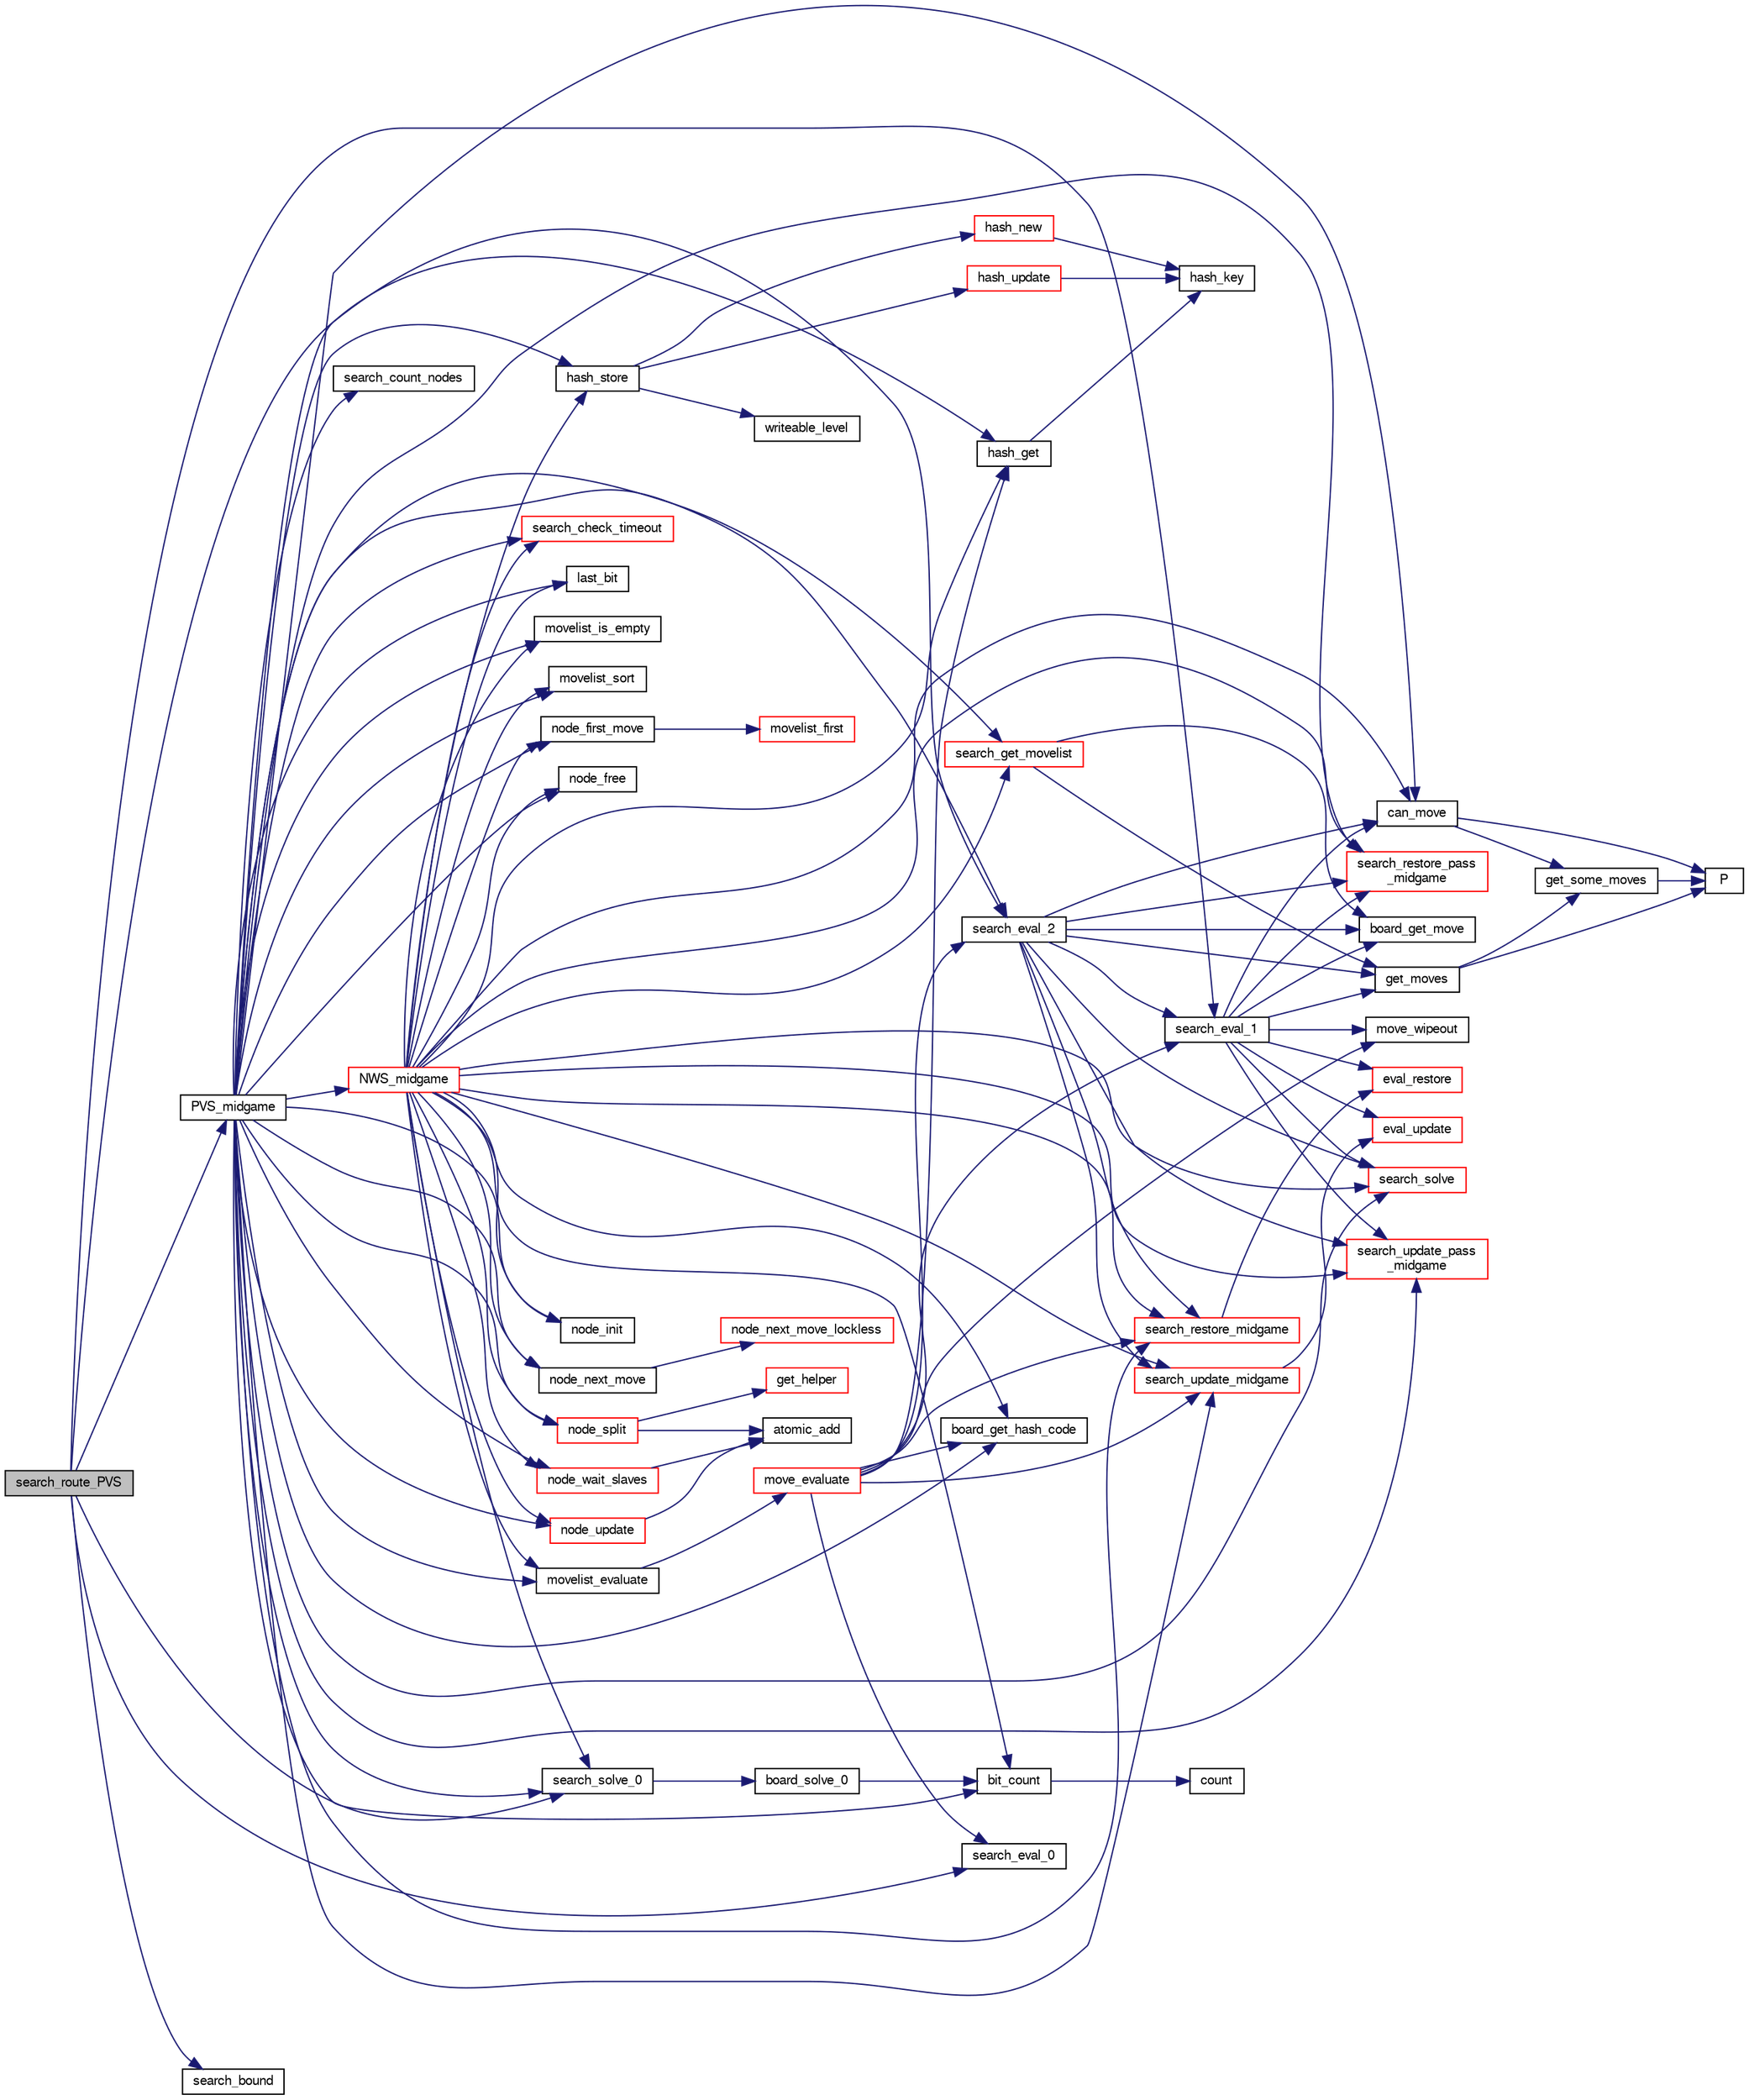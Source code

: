 digraph "search_route_PVS"
{
 // LATEX_PDF_SIZE
  bgcolor="transparent";
  edge [fontname="FreeSans",fontsize="10",labelfontname="FreeSans",labelfontsize="10"];
  node [fontname="FreeSans",fontsize="10",shape=record];
  rankdir="LR";
  Node1 [label="search_route_PVS",height=0.2,width=0.4,color="black", fillcolor="grey75", style="filled", fontcolor="black",tooltip="Reroute the PVS between midgame,endgame or terminal PVS."];
  Node1 -> Node2 [color="midnightblue",fontsize="10",style="solid",fontname="FreeSans"];
  Node2 [label="PVS_midgame",height=0.2,width=0.4,color="black",URL="$midgame_8c.html#a356424012da8237d13afb64450c0fb33",tooltip="Evaluate a position with a deep Principal Variation Search algorithm."];
  Node2 -> Node3 [color="midnightblue",fontsize="10",style="solid",fontname="FreeSans"];
  Node3 [label="bit_count",height=0.2,width=0.4,color="black",URL="$bit_8c.html#a830fec0a90989da1f1900ff609b92167",tooltip="Count the number of bits set to one in an unsigned long long."];
  Node3 -> Node4 [color="midnightblue",fontsize="10",style="solid",fontname="FreeSans"];
  Node4 [label="count",height=0.2,width=0.4,color="black",URL="$generate__flip_8c.html#a1a1d6a2cdbded5c35040f6555e948770",tooltip=" "];
  Node2 -> Node5 [color="midnightblue",fontsize="10",style="solid",fontname="FreeSans"];
  Node5 [label="board_get_hash_code",height=0.2,width=0.4,color="black",URL="$board_8c.html#a0e6cff6e714bcb714e2b9b2d7b9fbec6",tooltip="Compute a hash code."];
  Node2 -> Node6 [color="midnightblue",fontsize="10",style="solid",fontname="FreeSans"];
  Node6 [label="can_move",height=0.2,width=0.4,color="black",URL="$board_8c.html#ae1a532d6eaa0e55357d0f4b9cd659b88",tooltip="Check if a player can move."];
  Node6 -> Node7 [color="midnightblue",fontsize="10",style="solid",fontname="FreeSans"];
  Node7 [label="get_some_moves",height=0.2,width=0.4,color="black",URL="$board_8c.html#a5db071e3e4d26a0b7d6425bb6333dd7f",tooltip="Get a part of the moves."];
  Node7 -> Node8 [color="midnightblue",fontsize="10",style="solid",fontname="FreeSans"];
  Node8 [label="P",height=0.2,width=0.4,color="black",URL="$generate__flip_8c.html#a11481f01e169aee1117c83a352c22222",tooltip=" "];
  Node6 -> Node8 [color="midnightblue",fontsize="10",style="solid",fontname="FreeSans"];
  Node2 -> Node9 [color="midnightblue",fontsize="10",style="solid",fontname="FreeSans"];
  Node9 [label="hash_get",height=0.2,width=0.4,color="black",URL="$hash-lock-free_8c.html#a6f54ce833279fec9ac110dcce45565ad",tooltip="Find an hash table entry according to the evaluated board hash codes."];
  Node9 -> Node10 [color="midnightblue",fontsize="10",style="solid",fontname="FreeSans"];
  Node10 [label="hash_key",height=0.2,width=0.4,color="black",URL="$hash-lock-free_8c.html#aeafd0b4e6665b357afcff5dd30723c15",tooltip="Transform hash data into a 64 bits key."];
  Node2 -> Node11 [color="midnightblue",fontsize="10",style="solid",fontname="FreeSans"];
  Node11 [label="hash_store",height=0.2,width=0.4,color="black",URL="$hash-lock-free_8c.html#ae70e5c17e3d2cf7fb49e085be7092843",tooltip="Store an hashtable item."];
  Node11 -> Node12 [color="midnightblue",fontsize="10",style="solid",fontname="FreeSans"];
  Node12 [label="hash_new",height=0.2,width=0.4,color="red",URL="$hash-lock-free_8c.html#ad5221370b52335bbd99bc7032f212481",tooltip="Initialize a new hash table item."];
  Node12 -> Node10 [color="midnightblue",fontsize="10",style="solid",fontname="FreeSans"];
  Node11 -> Node14 [color="midnightblue",fontsize="10",style="solid",fontname="FreeSans"];
  Node14 [label="hash_update",height=0.2,width=0.4,color="red",URL="$hash-lock-free_8c.html#a8cd45c12c1c253e7c40e12dd2b3a310c",tooltip="update the hash entry"];
  Node14 -> Node10 [color="midnightblue",fontsize="10",style="solid",fontname="FreeSans"];
  Node11 -> Node17 [color="midnightblue",fontsize="10",style="solid",fontname="FreeSans"];
  Node17 [label="writeable_level",height=0.2,width=0.4,color="black",URL="$hash-lock-free_8c.html#aa41c220979591f6be05f9c30fae53261",tooltip="make a level from date, cost, depth & selectivity."];
  Node2 -> Node18 [color="midnightblue",fontsize="10",style="solid",fontname="FreeSans"];
  Node18 [label="last_bit",height=0.2,width=0.4,color="black",URL="$bit_8c.html#ad47d9158c952a78b9602c699ab6ece49",tooltip="Search the last bit set (same as log2())."];
  Node2 -> Node19 [color="midnightblue",fontsize="10",style="solid",fontname="FreeSans"];
  Node19 [label="movelist_evaluate",height=0.2,width=0.4,color="black",URL="$move_8c.html#a9b4b1c7be1b237198713f0355f60fe28",tooltip="Evaluate a list of move in order to sort it."];
  Node19 -> Node20 [color="midnightblue",fontsize="10",style="solid",fontname="FreeSans"];
  Node20 [label="move_evaluate",height=0.2,width=0.4,color="red",URL="$move_8c.html#a57eefc66553dd853ba6a21d3d6abb3e0",tooltip="Evaluate a list of move."];
  Node20 -> Node5 [color="midnightblue",fontsize="10",style="solid",fontname="FreeSans"];
  Node20 -> Node9 [color="midnightblue",fontsize="10",style="solid",fontname="FreeSans"];
  Node20 -> Node37 [color="midnightblue",fontsize="10",style="solid",fontname="FreeSans"];
  Node37 [label="move_wipeout",height=0.2,width=0.4,color="black",URL="$move_8c.html#a1efe5a48fcbf0f40a834aba45aa2bfd1",tooltip="Check if a move wins 64-0."];
  Node20 -> Node70 [color="midnightblue",fontsize="10",style="solid",fontname="FreeSans"];
  Node70 [label="search_eval_0",height=0.2,width=0.4,color="black",URL="$midgame_8c.html#a35172421197c3d988a7ea86009a777c9",tooltip="evaluate a midgame position with the evaluation function."];
  Node20 -> Node44 [color="midnightblue",fontsize="10",style="solid",fontname="FreeSans"];
  Node44 [label="search_eval_1",height=0.2,width=0.4,color="black",URL="$midgame_8c.html#ae085ffe39e7d27dc023bb239e057366f",tooltip="Evaluate a position at depth 1."];
  Node44 -> Node43 [color="midnightblue",fontsize="10",style="solid",fontname="FreeSans"];
  Node43 [label="board_get_move",height=0.2,width=0.4,color="black",URL="$board_8c.html#a3b5748c109770fe228ea15b562c0f113",tooltip="Compute a move."];
  Node44 -> Node6 [color="midnightblue",fontsize="10",style="solid",fontname="FreeSans"];
  Node44 -> Node45 [color="midnightblue",fontsize="10",style="solid",fontname="FreeSans"];
  Node45 [label="eval_restore",height=0.2,width=0.4,color="red",URL="$eval_8c.html#a47d0f0cdcb0c100320ff775abe5fc9cb",tooltip=" "];
  Node44 -> Node49 [color="midnightblue",fontsize="10",style="solid",fontname="FreeSans"];
  Node49 [label="eval_update",height=0.2,width=0.4,color="red",URL="$eval_8c.html#a6853f4557f9dca046a2e75cddf99d9d6",tooltip=" "];
  Node44 -> Node26 [color="midnightblue",fontsize="10",style="solid",fontname="FreeSans"];
  Node26 [label="get_moves",height=0.2,width=0.4,color="black",URL="$board_8c.html#a7610dc936a6aea22b3c5e162f722a7a1",tooltip="Get legal moves."];
  Node26 -> Node7 [color="midnightblue",fontsize="10",style="solid",fontname="FreeSans"];
  Node26 -> Node8 [color="midnightblue",fontsize="10",style="solid",fontname="FreeSans"];
  Node44 -> Node37 [color="midnightblue",fontsize="10",style="solid",fontname="FreeSans"];
  Node44 -> Node52 [color="midnightblue",fontsize="10",style="solid",fontname="FreeSans"];
  Node52 [label="search_restore_pass\l_midgame",height=0.2,width=0.4,color="red",URL="$search_8c.html#a5e9707f0c579c46996fba87fedecb58c",tooltip="Update the search state after a passing move."];
  Node44 -> Node55 [color="midnightblue",fontsize="10",style="solid",fontname="FreeSans"];
  Node55 [label="search_solve",height=0.2,width=0.4,color="red",URL="$endgame_8c.html#a94a89fc327a63ea97d5e30c7c981a2aa",tooltip="Get the final score."];
  Node44 -> Node57 [color="midnightblue",fontsize="10",style="solid",fontname="FreeSans"];
  Node57 [label="search_update_pass\l_midgame",height=0.2,width=0.4,color="red",URL="$search_8c.html#af34e8681551a63ca25390b3c87bbf9f7",tooltip="Update the search state after a passing move."];
  Node20 -> Node42 [color="midnightblue",fontsize="10",style="solid",fontname="FreeSans"];
  Node42 [label="search_eval_2",height=0.2,width=0.4,color="black",URL="$midgame_8c.html#a0092a1393b937f326dfa91ff24c7f72a",tooltip="Evaluate a position at depth 2."];
  Node42 -> Node43 [color="midnightblue",fontsize="10",style="solid",fontname="FreeSans"];
  Node42 -> Node6 [color="midnightblue",fontsize="10",style="solid",fontname="FreeSans"];
  Node42 -> Node26 [color="midnightblue",fontsize="10",style="solid",fontname="FreeSans"];
  Node42 -> Node44 [color="midnightblue",fontsize="10",style="solid",fontname="FreeSans"];
  Node42 -> Node59 [color="midnightblue",fontsize="10",style="solid",fontname="FreeSans"];
  Node59 [label="search_restore_midgame",height=0.2,width=0.4,color="red",URL="$search_8c.html#a8ee87f18a6108894aecb6f0cda99fcf8",tooltip="Restore the search state as before a move."];
  Node59 -> Node45 [color="midnightblue",fontsize="10",style="solid",fontname="FreeSans"];
  Node42 -> Node52 [color="midnightblue",fontsize="10",style="solid",fontname="FreeSans"];
  Node42 -> Node55 [color="midnightblue",fontsize="10",style="solid",fontname="FreeSans"];
  Node42 -> Node62 [color="midnightblue",fontsize="10",style="solid",fontname="FreeSans"];
  Node62 [label="search_update_midgame",height=0.2,width=0.4,color="red",URL="$search_8c.html#a985ef3449348437e273c1d5c74ae74f6",tooltip="Update the search state after a move."];
  Node62 -> Node49 [color="midnightblue",fontsize="10",style="solid",fontname="FreeSans"];
  Node42 -> Node57 [color="midnightblue",fontsize="10",style="solid",fontname="FreeSans"];
  Node20 -> Node59 [color="midnightblue",fontsize="10",style="solid",fontname="FreeSans"];
  Node20 -> Node62 [color="midnightblue",fontsize="10",style="solid",fontname="FreeSans"];
  Node2 -> Node39 [color="midnightblue",fontsize="10",style="solid",fontname="FreeSans"];
  Node39 [label="movelist_is_empty",height=0.2,width=0.4,color="black",URL="$move_8c.html#a13dc373d7c20c99db5dfbc1b70e20d15",tooltip="Check if the list is empty."];
  Node2 -> Node40 [color="midnightblue",fontsize="10",style="solid",fontname="FreeSans"];
  Node40 [label="movelist_sort",height=0.2,width=0.4,color="black",URL="$move_8c.html#a38bfc9e186591a76e2b3c673075effd3",tooltip="Sort all moves."];
  Node2 -> Node71 [color="midnightblue",fontsize="10",style="solid",fontname="FreeSans"];
  Node71 [label="node_first_move",height=0.2,width=0.4,color="black",URL="$ybwc_8c.html#add2247a628b88fd27119dfbe49a41111",tooltip="Get the first move of the move list."];
  Node71 -> Node72 [color="midnightblue",fontsize="10",style="solid",fontname="FreeSans"];
  Node72 [label="movelist_first",height=0.2,width=0.4,color="red",URL="$move_8c.html#a344c538364b7077c15a57c8ec0c4a947",tooltip="Return the first move of the list."];
  Node2 -> Node74 [color="midnightblue",fontsize="10",style="solid",fontname="FreeSans"];
  Node74 [label="node_free",height=0.2,width=0.4,color="black",URL="$ybwc_8c.html#a9158549a90b34b758a3371f60e93a65b",tooltip="Free Resources allocated by a node."];
  Node2 -> Node75 [color="midnightblue",fontsize="10",style="solid",fontname="FreeSans"];
  Node75 [label="node_init",height=0.2,width=0.4,color="black",URL="$ybwc_8c.html#ad4a0c85671094fb20a59df4aed9202b5",tooltip="Initialize a node."];
  Node2 -> Node76 [color="midnightblue",fontsize="10",style="solid",fontname="FreeSans"];
  Node76 [label="node_next_move",height=0.2,width=0.4,color="black",URL="$ybwc_8c.html#a744689fe7920707e9cf5a4149be74b46",tooltip="Get the next move of the move list."];
  Node76 -> Node77 [color="midnightblue",fontsize="10",style="solid",fontname="FreeSans"];
  Node77 [label="node_next_move_lockless",height=0.2,width=0.4,color="red",URL="$ybwc_8c.html#afa0e58a0825e315ec77c2504f4f3f1fe",tooltip="Get the next move of the move list."];
  Node2 -> Node78 [color="midnightblue",fontsize="10",style="solid",fontname="FreeSans"];
  Node78 [label="node_split",height=0.2,width=0.4,color="red",URL="$ybwc_8c.html#a7dba05be5b187eb162b9311c91e22b38",tooltip="Node split."];
  Node78 -> Node79 [color="midnightblue",fontsize="10",style="solid",fontname="FreeSans"];
  Node79 [label="atomic_add",height=0.2,width=0.4,color="black",URL="$util_8h.html#a810a91328534783b77f0e95327f37270",tooltip=" "];
  Node78 -> Node80 [color="midnightblue",fontsize="10",style="solid",fontname="FreeSans"];
  Node80 [label="get_helper",height=0.2,width=0.4,color="red",URL="$ybwc_8c.html#af882b1bf581c1a2afc29dd8624478421",tooltip="Seek for & use an helper node."];
  Node2 -> Node89 [color="midnightblue",fontsize="10",style="solid",fontname="FreeSans"];
  Node89 [label="node_update",height=0.2,width=0.4,color="red",URL="$ybwc_8c.html#aaa3720f7191596fadf637ee6fddc8666",tooltip="Update a node."];
  Node89 -> Node79 [color="midnightblue",fontsize="10",style="solid",fontname="FreeSans"];
  Node2 -> Node105 [color="midnightblue",fontsize="10",style="solid",fontname="FreeSans"];
  Node105 [label="node_wait_slaves",height=0.2,width=0.4,color="red",URL="$ybwc_8c.html#a6cab65bf7dade2f8653a2e3276b89c78",tooltip="Wait for slaves termination."];
  Node105 -> Node79 [color="midnightblue",fontsize="10",style="solid",fontname="FreeSans"];
  Node2 -> Node111 [color="midnightblue",fontsize="10",style="solid",fontname="FreeSans"];
  Node111 [label="NWS_midgame",height=0.2,width=0.4,color="red",URL="$midgame_8c.html#a124e89d53abb00ee28a9f3135b5682dc",tooltip="Evaluate a midgame position with a Null Window Search algorithm."];
  Node111 -> Node3 [color="midnightblue",fontsize="10",style="solid",fontname="FreeSans"];
  Node111 -> Node5 [color="midnightblue",fontsize="10",style="solid",fontname="FreeSans"];
  Node111 -> Node6 [color="midnightblue",fontsize="10",style="solid",fontname="FreeSans"];
  Node111 -> Node9 [color="midnightblue",fontsize="10",style="solid",fontname="FreeSans"];
  Node111 -> Node11 [color="midnightblue",fontsize="10",style="solid",fontname="FreeSans"];
  Node111 -> Node18 [color="midnightblue",fontsize="10",style="solid",fontname="FreeSans"];
  Node111 -> Node19 [color="midnightblue",fontsize="10",style="solid",fontname="FreeSans"];
  Node111 -> Node39 [color="midnightblue",fontsize="10",style="solid",fontname="FreeSans"];
  Node111 -> Node40 [color="midnightblue",fontsize="10",style="solid",fontname="FreeSans"];
  Node111 -> Node71 [color="midnightblue",fontsize="10",style="solid",fontname="FreeSans"];
  Node111 -> Node74 [color="midnightblue",fontsize="10",style="solid",fontname="FreeSans"];
  Node111 -> Node75 [color="midnightblue",fontsize="10",style="solid",fontname="FreeSans"];
  Node111 -> Node76 [color="midnightblue",fontsize="10",style="solid",fontname="FreeSans"];
  Node111 -> Node78 [color="midnightblue",fontsize="10",style="solid",fontname="FreeSans"];
  Node111 -> Node89 [color="midnightblue",fontsize="10",style="solid",fontname="FreeSans"];
  Node111 -> Node105 [color="midnightblue",fontsize="10",style="solid",fontname="FreeSans"];
  Node111 -> Node123 [color="midnightblue",fontsize="10",style="solid",fontname="FreeSans"];
  Node123 [label="search_check_timeout",height=0.2,width=0.4,color="red",URL="$search_8c.html#a1fc126733c7201381ebb66cb42e23ad7",tooltip="Check if it can iterate more..."];
  Node111 -> Node64 [color="midnightblue",fontsize="10",style="solid",fontname="FreeSans"];
  Node64 [label="search_get_movelist",height=0.2,width=0.4,color="red",URL="$search_8c.html#a507955218cafd96b85d29981f3ea6f8d",tooltip="Get a list of legal moves."];
  Node64 -> Node43 [color="midnightblue",fontsize="10",style="solid",fontname="FreeSans"];
  Node64 -> Node26 [color="midnightblue",fontsize="10",style="solid",fontname="FreeSans"];
  Node111 -> Node59 [color="midnightblue",fontsize="10",style="solid",fontname="FreeSans"];
  Node111 -> Node52 [color="midnightblue",fontsize="10",style="solid",fontname="FreeSans"];
  Node111 -> Node55 [color="midnightblue",fontsize="10",style="solid",fontname="FreeSans"];
  Node111 -> Node130 [color="midnightblue",fontsize="10",style="solid",fontname="FreeSans"];
  Node130 [label="search_solve_0",height=0.2,width=0.4,color="black",URL="$endgame_8c.html#ae04cc7f1a6a497061ed834030a426912",tooltip="Get the final score."];
  Node130 -> Node131 [color="midnightblue",fontsize="10",style="solid",fontname="FreeSans"];
  Node131 [label="board_solve_0",height=0.2,width=0.4,color="black",URL="$endgame_8c.html#aac6540c0286da54d4cdd700e70bfecdf",tooltip="Get the final score."];
  Node131 -> Node3 [color="midnightblue",fontsize="10",style="solid",fontname="FreeSans"];
  Node111 -> Node62 [color="midnightblue",fontsize="10",style="solid",fontname="FreeSans"];
  Node111 -> Node57 [color="midnightblue",fontsize="10",style="solid",fontname="FreeSans"];
  Node2 -> Node123 [color="midnightblue",fontsize="10",style="solid",fontname="FreeSans"];
  Node2 -> Node100 [color="midnightblue",fontsize="10",style="solid",fontname="FreeSans"];
  Node100 [label="search_count_nodes",height=0.2,width=0.4,color="black",URL="$search_8c.html#a66fbe49d1b42845bef2a07d0219a525c",tooltip="Return the number of nodes searched."];
  Node2 -> Node42 [color="midnightblue",fontsize="10",style="solid",fontname="FreeSans"];
  Node2 -> Node64 [color="midnightblue",fontsize="10",style="solid",fontname="FreeSans"];
  Node2 -> Node59 [color="midnightblue",fontsize="10",style="solid",fontname="FreeSans"];
  Node2 -> Node52 [color="midnightblue",fontsize="10",style="solid",fontname="FreeSans"];
  Node2 -> Node55 [color="midnightblue",fontsize="10",style="solid",fontname="FreeSans"];
  Node2 -> Node130 [color="midnightblue",fontsize="10",style="solid",fontname="FreeSans"];
  Node2 -> Node62 [color="midnightblue",fontsize="10",style="solid",fontname="FreeSans"];
  Node2 -> Node57 [color="midnightblue",fontsize="10",style="solid",fontname="FreeSans"];
  Node1 -> Node132 [color="midnightblue",fontsize="10",style="solid",fontname="FreeSans"];
  Node132 [label="search_bound",height=0.2,width=0.4,color="black",URL="$root_8c.html#abd96ac683822561d0ca3e2981a6585da",tooltip="bound root scores according to stable squares"];
  Node1 -> Node70 [color="midnightblue",fontsize="10",style="solid",fontname="FreeSans"];
  Node1 -> Node44 [color="midnightblue",fontsize="10",style="solid",fontname="FreeSans"];
  Node1 -> Node42 [color="midnightblue",fontsize="10",style="solid",fontname="FreeSans"];
  Node1 -> Node130 [color="midnightblue",fontsize="10",style="solid",fontname="FreeSans"];
}
